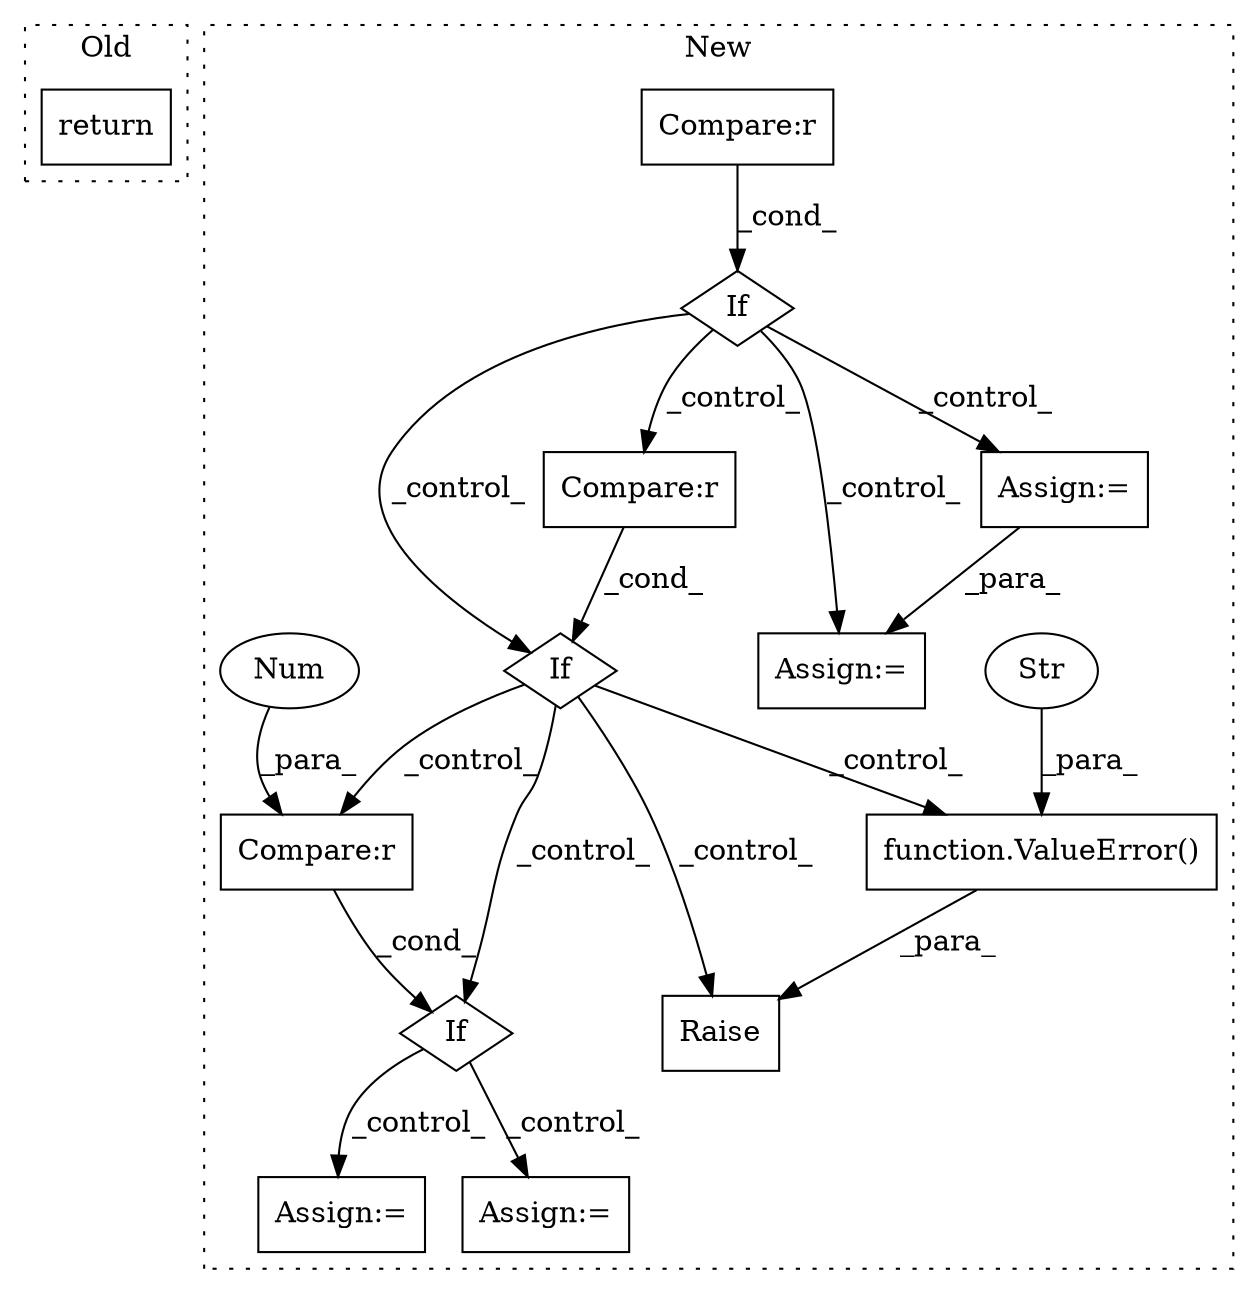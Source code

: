 digraph G {
subgraph cluster0 {
1 [label="return" a="93" s="9268" l="7" shape="box"];
label = "Old";
style="dotted";
}
subgraph cluster1 {
2 [label="function.ValueError()" a="75" s="9518,9560" l="11,1" shape="box"];
3 [label="Raise" a="91" s="9512" l="6" shape="box"];
4 [label="Str" a="66" s="9529" l="31" shape="ellipse"];
5 [label="If" a="96" s="9490" l="3" shape="diamond"];
6 [label="Compare:r" a="40" s="9493" l="5" shape="box"];
7 [label="Assign:=" a="68" s="10188" l="3" shape="box"];
8 [label="If" a="96" s="8828" l="3" shape="diamond"];
9 [label="Compare:r" a="40" s="8831" l="10" shape="box"];
10 [label="Assign:=" a="68" s="9731" l="3" shape="box"];
11 [label="Assign:=" a="68" s="10238" l="3" shape="box"];
12 [label="Assign:=" a="68" s="9346" l="3" shape="box"];
13 [label="If" a="96" s="9571" l="3" shape="diamond"];
14 [label="Compare:r" a="40" s="9574" l="32" shape="box"];
15 [label="Num" a="76" s="9605" l="1" shape="ellipse"];
label = "New";
style="dotted";
}
2 -> 3 [label="_para_"];
4 -> 2 [label="_para_"];
5 -> 2 [label="_control_"];
5 -> 13 [label="_control_"];
5 -> 14 [label="_control_"];
5 -> 3 [label="_control_"];
6 -> 5 [label="_cond_"];
8 -> 11 [label="_control_"];
8 -> 6 [label="_control_"];
8 -> 12 [label="_control_"];
8 -> 5 [label="_control_"];
9 -> 8 [label="_cond_"];
12 -> 11 [label="_para_"];
13 -> 7 [label="_control_"];
13 -> 10 [label="_control_"];
14 -> 13 [label="_cond_"];
15 -> 14 [label="_para_"];
}
